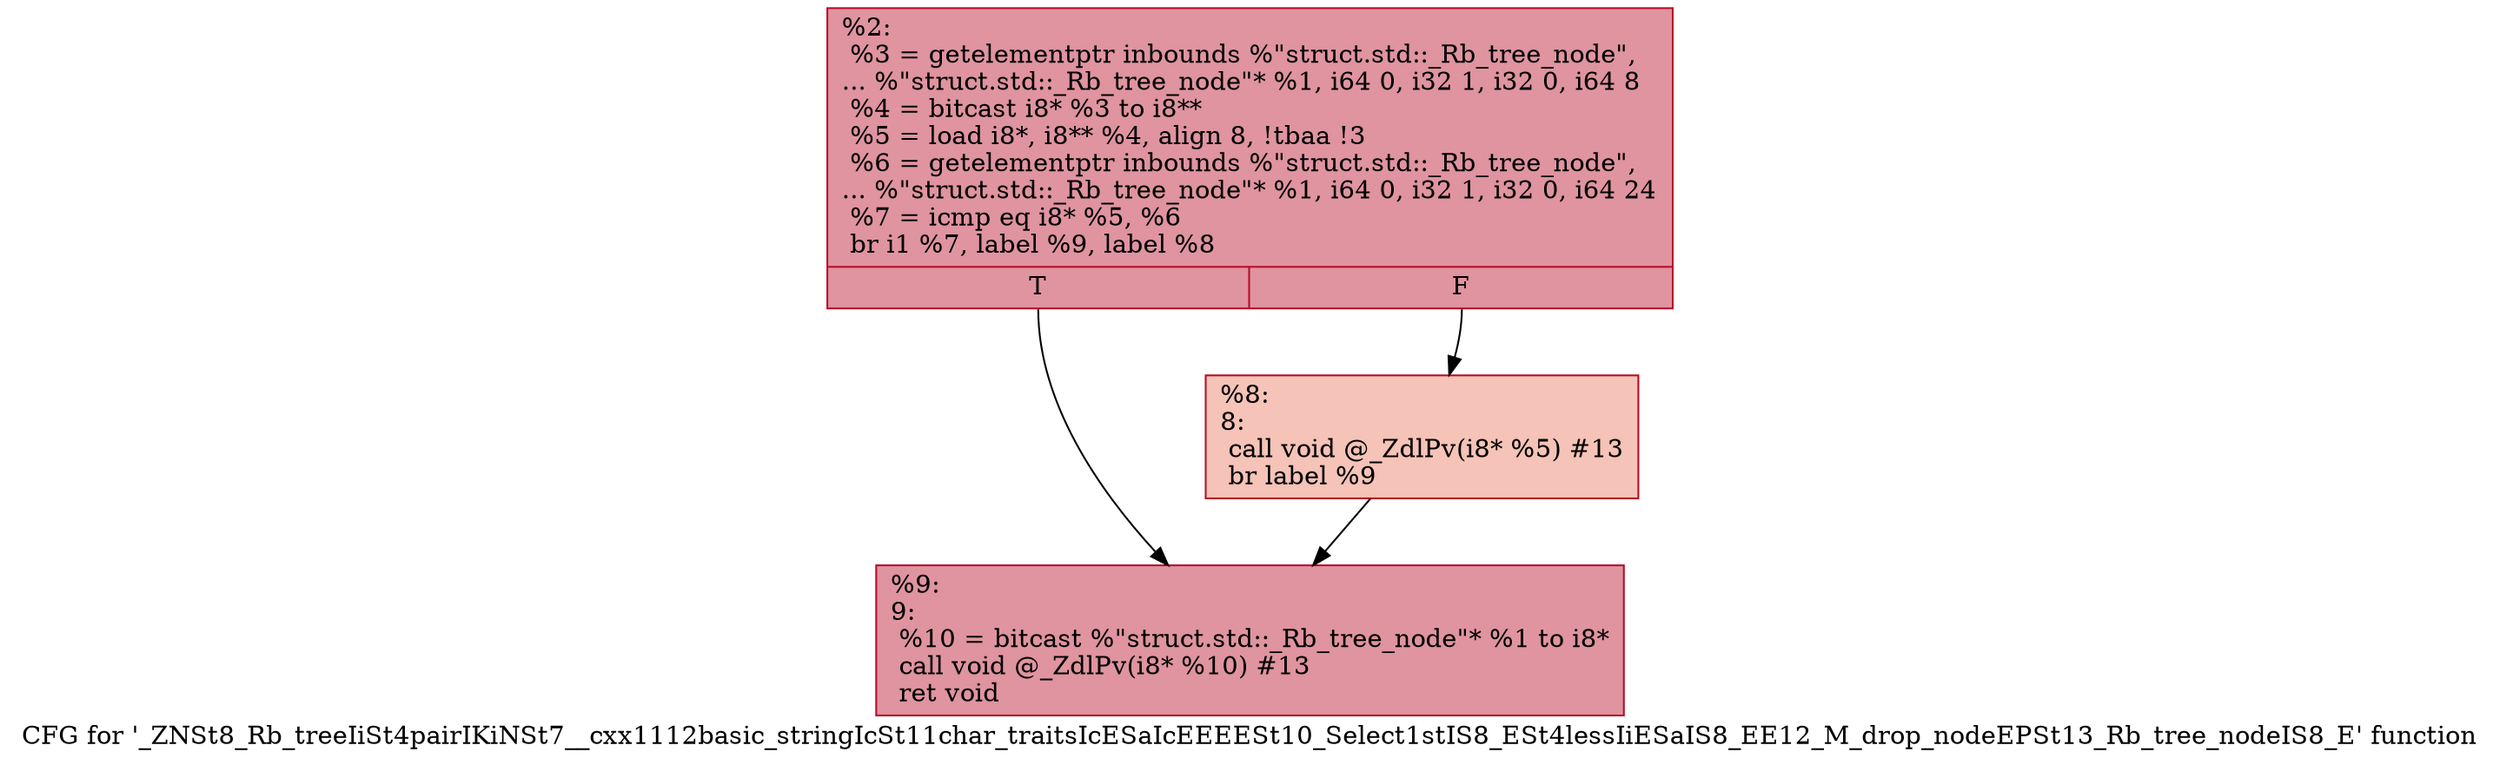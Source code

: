 digraph "CFG for '_ZNSt8_Rb_treeIiSt4pairIKiNSt7__cxx1112basic_stringIcSt11char_traitsIcESaIcEEEESt10_Select1stIS8_ESt4lessIiESaIS8_EE12_M_drop_nodeEPSt13_Rb_tree_nodeIS8_E' function" {
	label="CFG for '_ZNSt8_Rb_treeIiSt4pairIKiNSt7__cxx1112basic_stringIcSt11char_traitsIcESaIcEEEESt10_Select1stIS8_ESt4lessIiESaIS8_EE12_M_drop_nodeEPSt13_Rb_tree_nodeIS8_E' function";

	Node0x55d9dc1bf930 [shape=record,color="#b70d28ff", style=filled, fillcolor="#b70d2870",label="{%2:\l  %3 = getelementptr inbounds %\"struct.std::_Rb_tree_node\",\l... %\"struct.std::_Rb_tree_node\"* %1, i64 0, i32 1, i32 0, i64 8\l  %4 = bitcast i8* %3 to i8**\l  %5 = load i8*, i8** %4, align 8, !tbaa !3\l  %6 = getelementptr inbounds %\"struct.std::_Rb_tree_node\",\l... %\"struct.std::_Rb_tree_node\"* %1, i64 0, i32 1, i32 0, i64 24\l  %7 = icmp eq i8* %5, %6\l  br i1 %7, label %9, label %8\l|{<s0>T|<s1>F}}"];
	Node0x55d9dc1bf930:s0 -> Node0x55d9dc1bfd40;
	Node0x55d9dc1bf930:s1 -> Node0x55d9dc1bfd90;
	Node0x55d9dc1bfd90 [shape=record,color="#b70d28ff", style=filled, fillcolor="#e8765c70",label="{%8:\l8:                                                \l  call void @_ZdlPv(i8* %5) #13\l  br label %9\l}"];
	Node0x55d9dc1bfd90 -> Node0x55d9dc1bfd40;
	Node0x55d9dc1bfd40 [shape=record,color="#b70d28ff", style=filled, fillcolor="#b70d2870",label="{%9:\l9:                                                \l  %10 = bitcast %\"struct.std::_Rb_tree_node\"* %1 to i8*\l  call void @_ZdlPv(i8* %10) #13\l  ret void\l}"];
}
